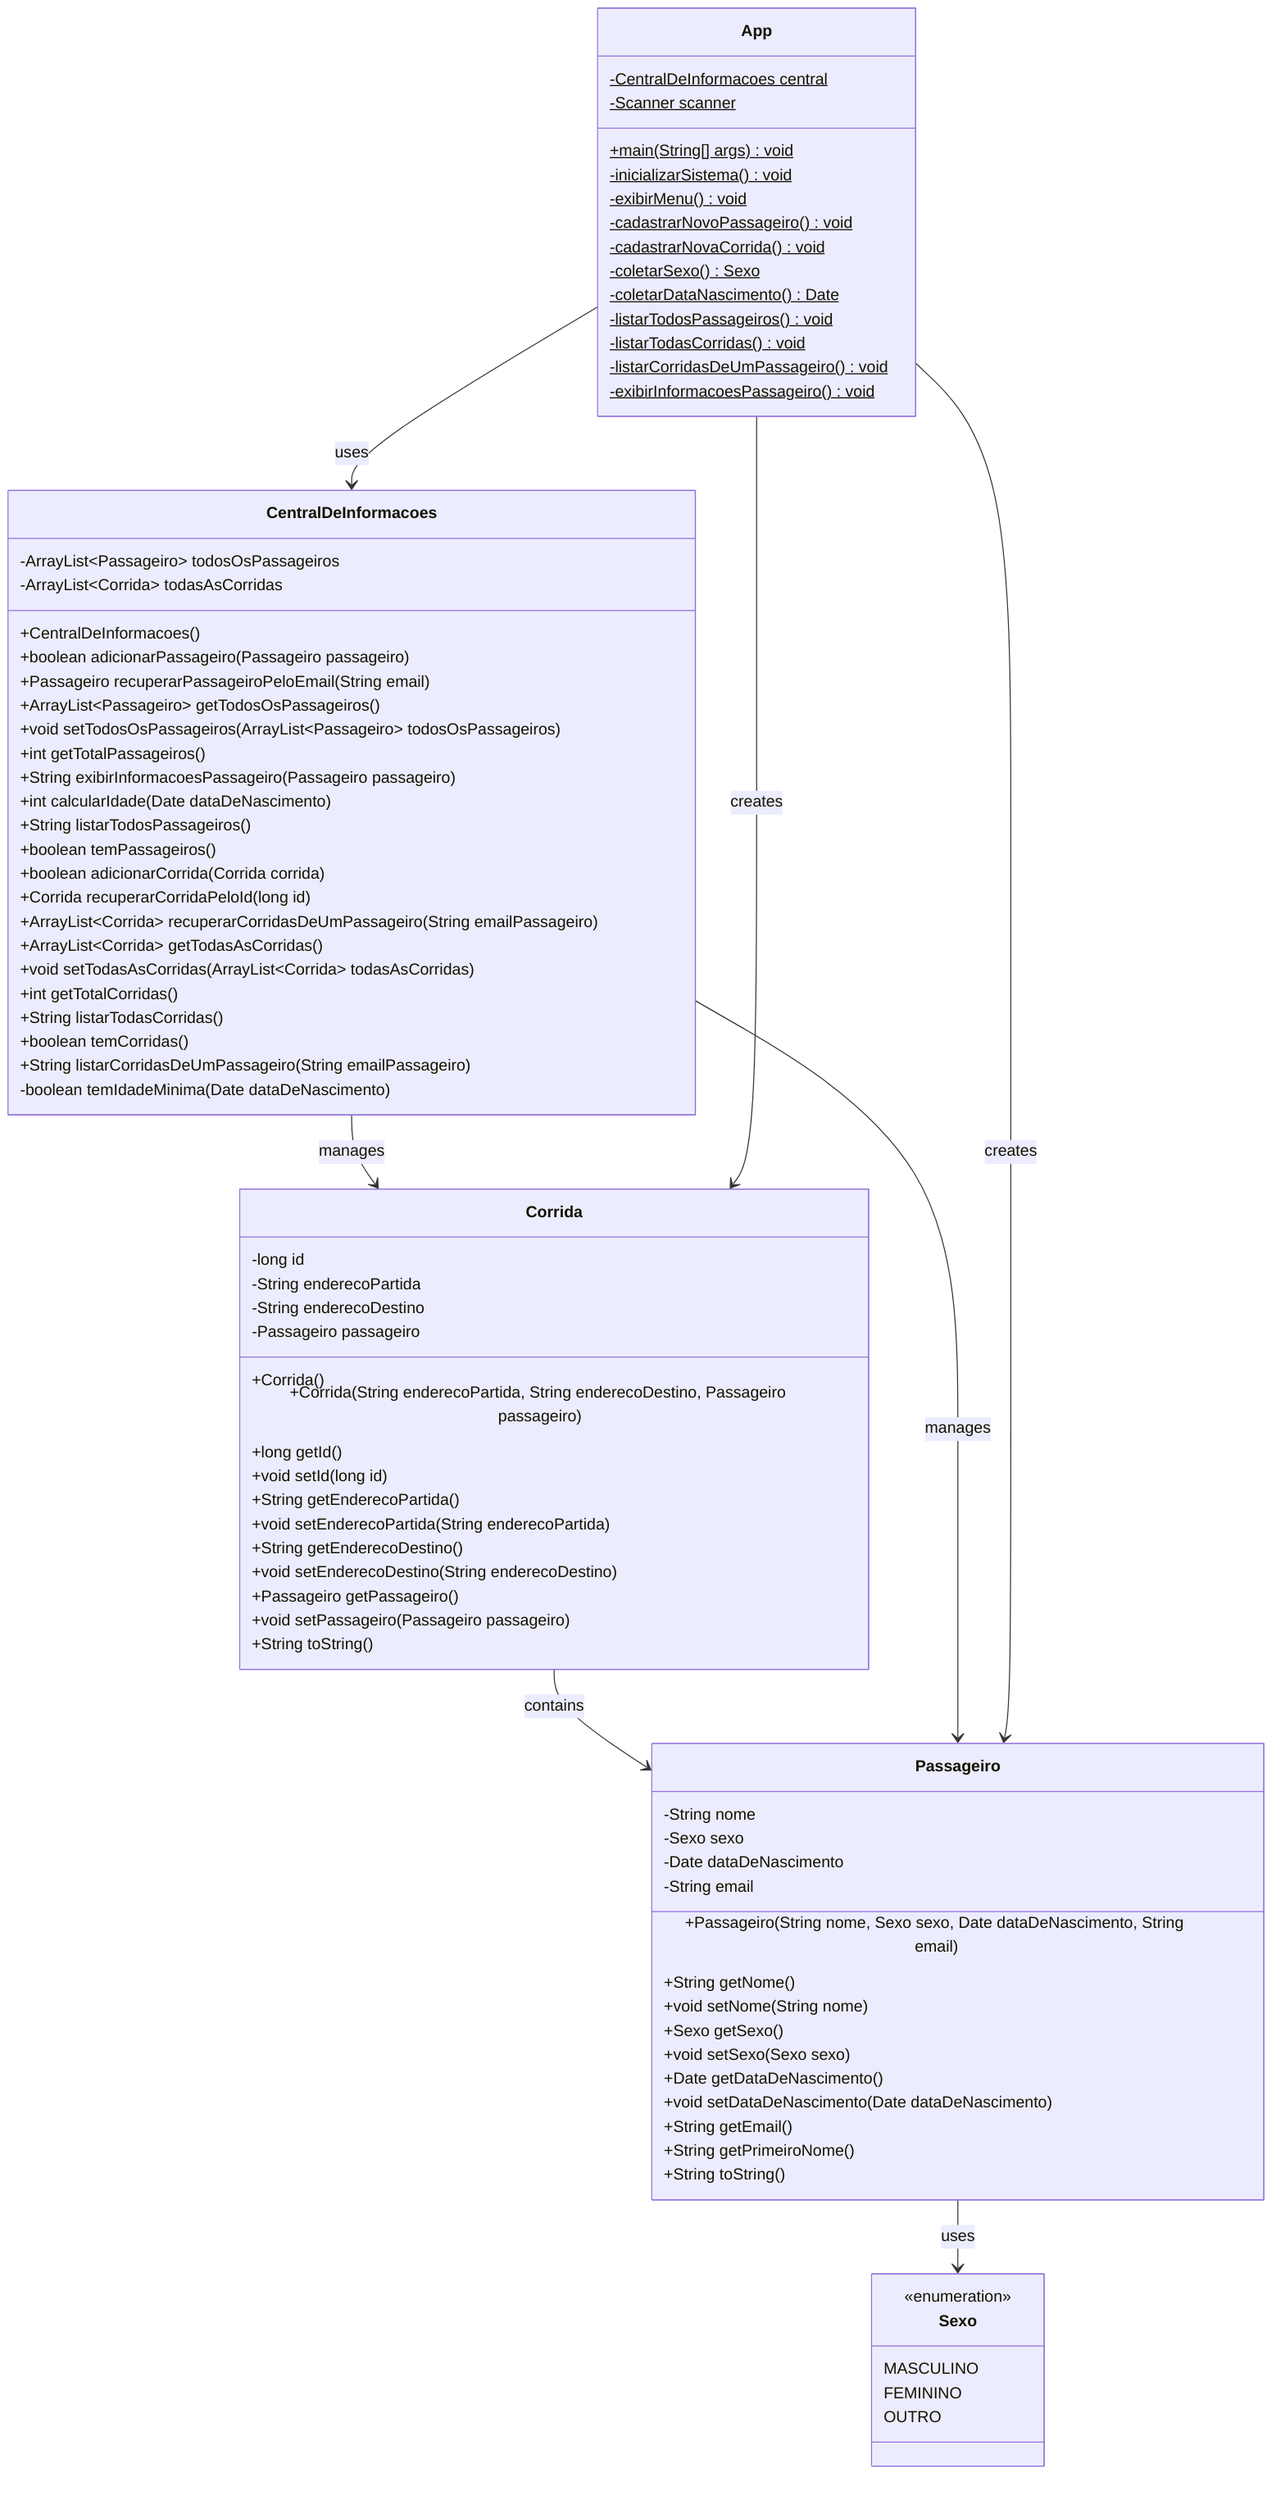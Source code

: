 classDiagram
    class Sexo {
        <<enumeration>>
        MASCULINO
        FEMININO
        OUTRO
    }

    class Passageiro {
        -String nome
        -Sexo sexo
        -Date dataDeNascimento
        -String email

        +Passageiro(String nome, Sexo sexo, Date dataDeNascimento, String email)
        +String getNome()
        +void setNome(String nome)
        +Sexo getSexo()
        +void setSexo(Sexo sexo)
        +Date getDataDeNascimento()
        +void setDataDeNascimento(Date dataDeNascimento)
        +String getEmail()
        +String getPrimeiroNome()
        +String toString()
    }

    class Corrida {
        -long id
        -String enderecoPartida
        -String enderecoDestino
        -Passageiro passageiro

        +Corrida()
        +Corrida(String enderecoPartida, String enderecoDestino, Passageiro passageiro)
        +long getId()
        +void setId(long id)
        +String getEnderecoPartida()
        +void setEnderecoPartida(String enderecoPartida)
        +String getEnderecoDestino()
        +void setEnderecoDestino(String enderecoDestino)
        +Passageiro getPassageiro()
        +void setPassageiro(Passageiro passageiro)
        +String toString()
    }

    class CentralDeInformacoes {
        -ArrayList~Passageiro~ todosOsPassageiros
        -ArrayList~Corrida~ todasAsCorridas

        +CentralDeInformacoes()
        +boolean adicionarPassageiro(Passageiro passageiro)
        +Passageiro recuperarPassageiroPeloEmail(String email)
        +ArrayList~Passageiro~ getTodosOsPassageiros()
        +void setTodosOsPassageiros(ArrayList~Passageiro~ todosOsPassageiros)
        +int getTotalPassageiros()
        +String exibirInformacoesPassageiro(Passageiro passageiro)
        +int calcularIdade(Date dataDeNascimento)
        +String listarTodosPassageiros()
        +boolean temPassageiros()
        +boolean adicionarCorrida(Corrida corrida)
        +Corrida recuperarCorridaPeloId(long id)
        +ArrayList~Corrida~ recuperarCorridasDeUmPassageiro(String emailPassageiro)
        +ArrayList~Corrida~ getTodasAsCorridas()
        +void setTodasAsCorridas(ArrayList~Corrida~ todasAsCorridas)
        +int getTotalCorridas()
        +String listarTodasCorridas()
        +boolean temCorridas()
        +String listarCorridasDeUmPassageiro(String emailPassageiro)
        -boolean temIdadeMinima(Date dataDeNascimento)
    }

    class App {
        -CentralDeInformacoes central$
        -Scanner scanner$

        +main(String[] args)$ void
        -inicializarSistema()$ void
        -exibirMenu()$ void
        -cadastrarNovoPassageiro()$ void
        -cadastrarNovaCorrida()$ void
        -coletarSexo()$ Sexo
        -coletarDataNascimento()$ Date
        -listarTodosPassageiros()$ void
        -listarTodasCorridas()$ void
        -listarCorridasDeUmPassageiro()$ void
        -exibirInformacoesPassageiro()$ void
    }

    Passageiro --> Sexo : uses
    Corrida --> Passageiro : contains
    CentralDeInformacoes --> Passageiro : manages
    CentralDeInformacoes --> Corrida : manages
    App --> CentralDeInformacoes : uses
    App --> Passageiro : creates
    App --> Corrida : creates